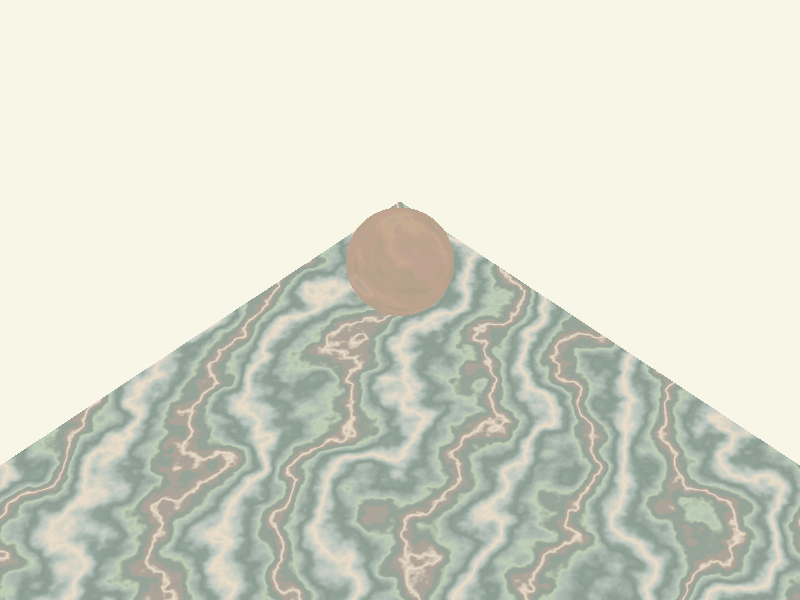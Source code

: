 //EXAMPLE OF MIRRORS

//Files with predefined colors and textures
#include "colors.inc"
#include "glass.inc"
#include "golds.inc"
#include "metals.inc"
#include "stones.inc"
#include "woods.inc"

//Place the camera
camera {
  sky <0,0,1>          //Don't change this
  direction <-1,0,0>   //Don't change this
  right <-4/3,0,0>     //Don't change this
  location  <10,0,10>  //Camera location
  look_at   <0,0,0>    //Where camera is pointing
  angle 30      //Angle of the view--increase to see more, decrease to see less
}

//Ambient light to "brighten up" darker pictures
global_settings { ambient_light White }

//Place a light--you can have more than one!
light_source {
  <0,0,10>      //Change this if you want to put the light at a different point
  color White*2        //Multiplying by 2 doubles the brightness
}

//Set a background color
background { color White }

//Create a "floor"
plane {
  <0,0,1>, 0           //This represents the plane 0x+0y+z=0
  texture { T_Stone24 }  //The texture comes from the file "metals.inc"
   }

//Define two mildly reflective planes meeting at right angles

//-x+y+0z=0 translated 1 unit in the direction <-1,1,0>
#declare mirror1=plane {
  <-1,1,0>, 1
  texture {T_Silver_1C}
};

//-x-y+0z=0 translated 1 unit in the direction <-1,-1,0>
#declare mirror2=plane {
  <-1,-1,0>, 1
  texture {T_Silver_1C}
};

//Display the mirrors
mirror1
mirror2

sphere{<0,0,.5>,.5 texture{T_Stone1}}
